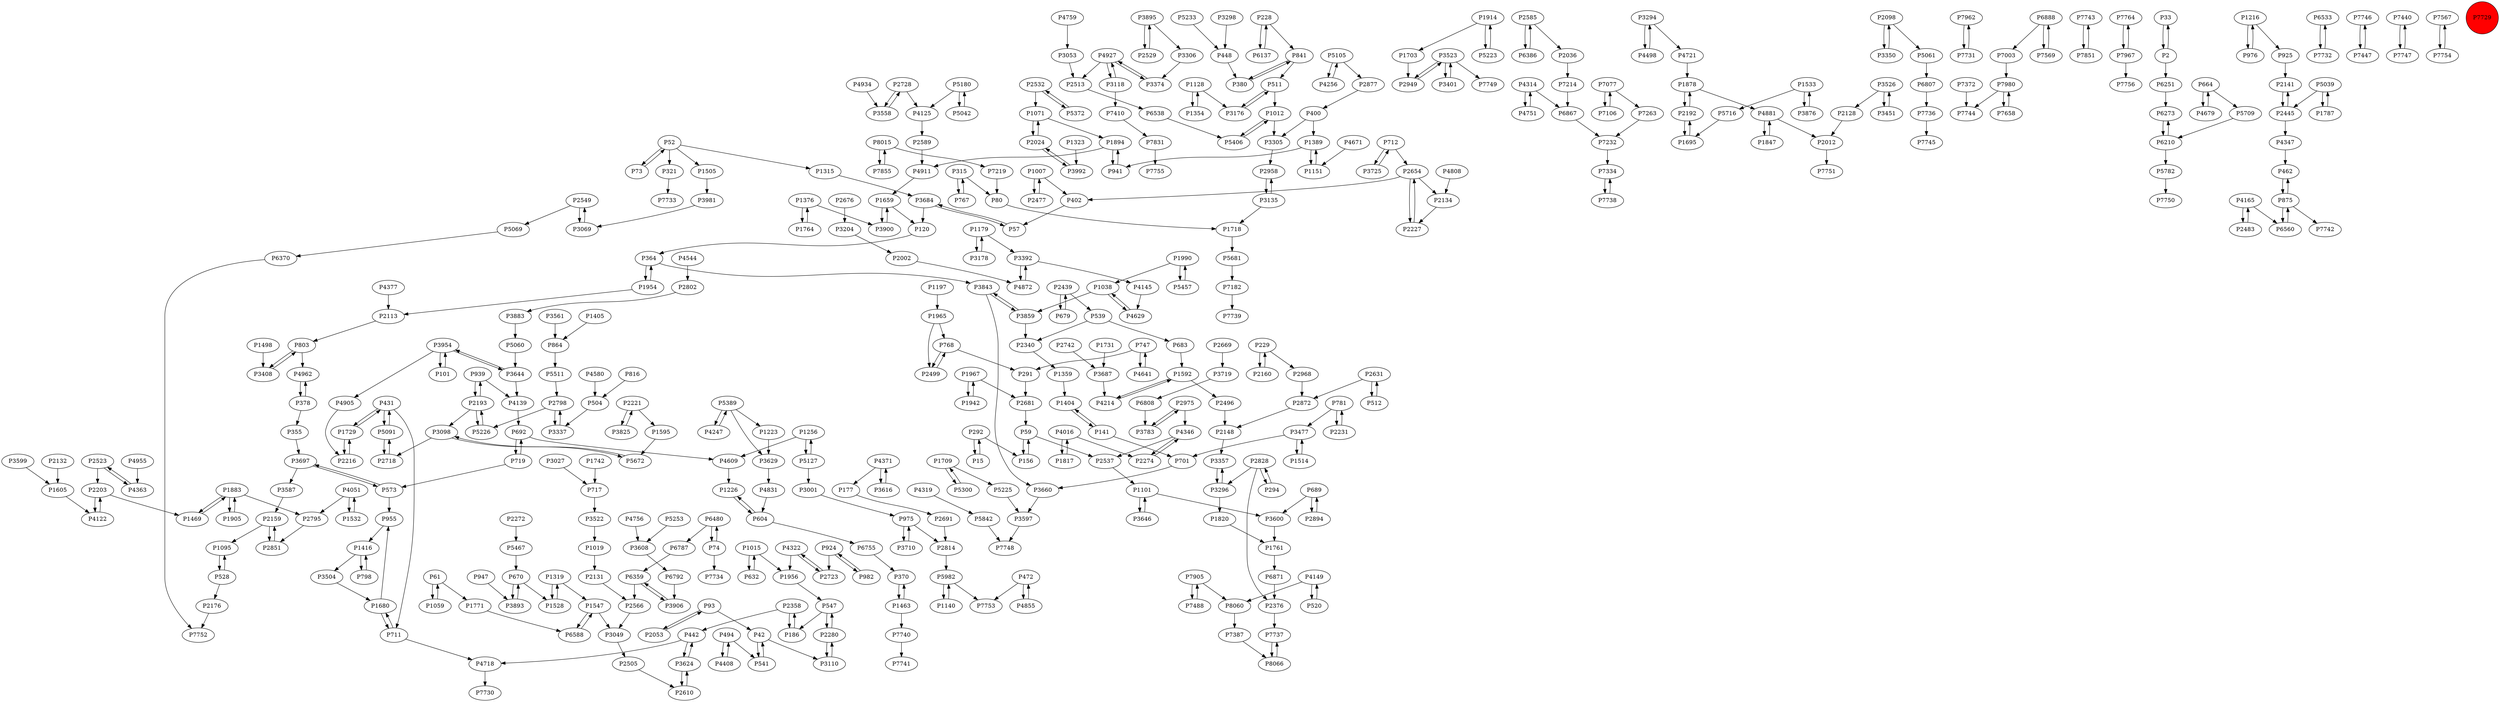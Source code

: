 digraph {
	P1095 -> P528
	P7387 -> P8066
	P1498 -> P3408
	P1319 -> P1547
	P3523 -> P2949
	P7410 -> P7831
	P4314 -> P6867
	P2728 -> P3558
	P1256 -> P5127
	P2036 -> P7214
	P1315 -> P3684
	P3294 -> P4498
	P4962 -> P378
	P2802 -> P3883
	P1709 -> P5300
	P3135 -> P1718
	P2098 -> P3350
	P1007 -> P2477
	P7077 -> P7106
	P7962 -> P7731
	P355 -> P3697
	P982 -> P924
	P7740 -> P7741
	P3992 -> P2024
	P504 -> P3337
	P864 -> P5511
	P7003 -> P7980
	P3783 -> P2975
	P939 -> P2193
	P7743 -> P7851
	P3118 -> P7410
	P816 -> P504
	P4408 -> P494
	P1007 -> P402
	P604 -> P1226
	P7764 -> P7967
	P1197 -> P1965
	P1376 -> P1764
	P2523 -> P2203
	P2002 -> P4872
	P2828 -> P3296
	P33 -> P2
	P2654 -> P2134
	P2141 -> P2445
	P3954 -> P101
	P472 -> P7753
	P5060 -> P3644
	P2654 -> P2227
	P1761 -> P6871
	P2728 -> P4125
	P1019 -> P2131
	P3895 -> P3306
	P1605 -> P4122
	P1954 -> P364
	P2134 -> P2227
	P80 -> P1718
	P3719 -> P6808
	P52 -> P1315
	P4377 -> P2113
	P1059 -> P61
	P1012 -> P5406
	P1709 -> P5225
	P1528 -> P1319
	P2477 -> P1007
	P6533 -> P7732
	P947 -> P3893
	P3697 -> P3587
	P3883 -> P5060
	P7980 -> P7658
	P292 -> P15
	P52 -> P321
	P6251 -> P6273
	P5039 -> P1787
	P3526 -> P2128
	P1179 -> P3392
	P1216 -> P976
	P7905 -> P7488
	P3401 -> P3523
	P670 -> P1528
	P2894 -> P689
	P3350 -> P2098
	P6370 -> P7752
	P228 -> P6137
	P1389 -> P1151
	P2227 -> P2654
	P2439 -> P539
	P1404 -> P141
	P3616 -> P4371
	P2795 -> P2851
	P1354 -> P1128
	P1547 -> P6588
	P975 -> P2814
	P1878 -> P2192
	P4371 -> P3616
	P2358 -> P186
	P42 -> P541
	P3098 -> P2718
	P2221 -> P1595
	P42 -> P3110
	P1914 -> P1703
	P712 -> P2654
	P229 -> P2968
	P141 -> P1404
	P1965 -> P768
	P4125 -> P2589
	P2681 -> P59
	P315 -> P80
	P7851 -> P7743
	P3504 -> P1680
	P2949 -> P3523
	P8066 -> P7737
	P689 -> P3600
	P1416 -> P3504
	P3981 -> P3069
	P3049 -> P2505
	P8015 -> P7855
	P8015 -> P7219
	P1731 -> P3687
	P431 -> P1729
	P719 -> P573
	P2499 -> P768
	P2532 -> P5372
	P4165 -> P2483
	P7967 -> P7764
	P364 -> P3843
	P875 -> P6560
	P74 -> P6480
	P1256 -> P4609
	P448 -> P380
	P547 -> P2280
	P380 -> P841
	P3697 -> P573
	P3644 -> P3954
	P2549 -> P3069
	P378 -> P4962
	P4347 -> P462
	P4214 -> P1592
	P7106 -> P7077
	P955 -> P1416
	P1071 -> P1894
	P2496 -> P2148
	P442 -> P4718
	P7731 -> P7962
	P5180 -> P5042
	P5716 -> P1695
	P7905 -> P8060
	P5061 -> P6807
	P52 -> P1505
	P689 -> P2894
	P975 -> P3710
	P2968 -> P2872
	P5782 -> P7750
	P1883 -> P1469
	P1729 -> P431
	P1956 -> P547
	P59 -> P2537
	P3523 -> P7749
	P701 -> P3660
	P5039 -> P2445
	P2132 -> P1605
	P5226 -> P2193
	P1764 -> P1376
	P2340 -> P1359
	P7980 -> P7744
	P2280 -> P547
	P4641 -> P747
	P3337 -> P2798
	P120 -> P364
	P2231 -> P781
	P294 -> P2828
	P101 -> P3954
	P2958 -> P3135
	P1128 -> P3176
	P4934 -> P3558
	P6867 -> P7232
	P2828 -> P2376
	P2 -> P33
	P2274 -> P4346
	P3477 -> P701
	P3526 -> P3451
	P442 -> P3624
	P2445 -> P4347
	P1319 -> P1528
	P2445 -> P2141
	P52 -> P73
	P3110 -> P2280
	P3684 -> P120
	P2975 -> P4346
	P2798 -> P3337
	P1905 -> P1883
	P3357 -> P3296
	P4139 -> P692
	P1514 -> P3477
	P4751 -> P4314
	P1967 -> P2681
	P767 -> P315
	P2975 -> P3783
	P539 -> P2340
	P1659 -> P3900
	P5511 -> P2798
	P7214 -> P6867
	P1223 -> P3629
	P4498 -> P3294
	P7746 -> P7447
	P541 -> P42
	P5372 -> P2532
	P3608 -> P6792
	P4831 -> P604
	P7967 -> P7756
	P573 -> P3697
	P2505 -> P2610
	P156 -> P59
	P15 -> P292
	P3118 -> P4927
	P2376 -> P7737
	P7440 -> P7747
	P4016 -> P2274
	P7567 -> P7754
	P2012 -> P7751
	P4149 -> P520
	P4371 -> P177
	P4149 -> P8060
	P768 -> P291
	P6359 -> P3906
	P4145 -> P4629
	P3600 -> P1761
	P1680 -> P955
	P924 -> P982
	P2742 -> P3687
	P798 -> P1416
	P3477 -> P1514
	P3893 -> P670
	P1405 -> P864
	P2192 -> P1878
	P841 -> P380
	P5091 -> P2718
	P1914 -> P5223
	P712 -> P3725
	P370 -> P1463
	P1817 -> P4016
	P1463 -> P370
	P7334 -> P7738
	P2176 -> P7752
	P3176 -> P511
	P400 -> P3305
	P6359 -> P2566
	P6210 -> P6273
	P6386 -> P2585
	P229 -> P2160
	P1965 -> P2499
	P2203 -> P1469
	P2193 -> P3098
	P2113 -> P803
	P5105 -> P2877
	P604 -> P6755
	P186 -> P2358
	P5105 -> P4256
	P7077 -> P7263
	P2669 -> P3719
	P57 -> P3684
	P1990 -> P5457
	P670 -> P3893
	P1216 -> P925
	P692 -> P4609
	P5389 -> P1223
	P3599 -> P1605
	P4679 -> P664
	P7831 -> P7755
	P8060 -> P7387
	P3597 -> P7748
	P4609 -> P1226
	P2483 -> P4165
	P3684 -> P57
	P462 -> P875
	P6888 -> P7569
	P1533 -> P5716
	P7747 -> P7440
	P4872 -> P3392
	P2589 -> P4911
	P2549 -> P5069
	P1015 -> P1956
	P4346 -> P2537
	P3710 -> P975
	P1967 -> P1942
	P2532 -> P1071
	P2585 -> P6386
	P512 -> P2631
	P6480 -> P6787
	P177 -> P2691
	P2631 -> P2872
	P5127 -> P3001
	P939 -> P4139
	P7737 -> P8066
	P7263 -> P7232
	P5042 -> P5180
	P1547 -> P3049
	P3954 -> P3644
	P3069 -> P2549
	P781 -> P3477
	P6588 -> P1547
	P5225 -> P3597
	P4955 -> P4363
	P7447 -> P7746
	P4881 -> P1847
	P5233 -> P448
	P5223 -> P1914
	P1140 -> P5982
	P3001 -> P975
	P924 -> P2723
	P3408 -> P803
	P321 -> P7733
	P291 -> P2681
	P2828 -> P294
	P2610 -> P3624
	P3523 -> P3401
	P292 -> P156
	P4165 -> P6560
	P4718 -> P7730
	P1742 -> P717
	P1847 -> P4881
	P5982 -> P7753
	P3451 -> P3526
	P2098 -> P5061
	P1729 -> P2216
	P1416 -> P798
	P93 -> P42
	P4881 -> P2012
	P2513 -> P6538
	P400 -> P1389
	P2691 -> P2814
	P3392 -> P4872
	P2216 -> P1729
	P1990 -> P1038
	P5982 -> P1140
	P1038 -> P4629
	P573 -> P955
	P2053 -> P93
	P4346 -> P2274
	P61 -> P1771
	P7658 -> P7980
	P7738 -> P7334
	P1469 -> P1883
	P1703 -> P2949
	P875 -> P7742
	P5127 -> P1256
	P3859 -> P2340
	P74 -> P7734
	P3687 -> P4214
	P1659 -> P120
	P1101 -> P3646
	P1463 -> P7740
	P4911 -> P1659
	P1015 -> P632
	P2523 -> P4363
	P1787 -> P5039
	P3298 -> P448
	P4247 -> P5389
	P2148 -> P3357
	P4314 -> P4751
	P3305 -> P2958
	P2024 -> P3992
	P2718 -> P5091
	P4544 -> P2802
	P364 -> P1954
	P2193 -> P939
	P3725 -> P712
	P528 -> P1095
	P1595 -> P5672
	P2159 -> P2851
	P2676 -> P3204
	P472 -> P4855
	P402 -> P57
	P7732 -> P6533
	P3522 -> P1019
	P3624 -> P442
	P3587 -> P2159
	P61 -> P1059
	P3954 -> P4905
	P1942 -> P1967
	P1226 -> P604
	P1695 -> P2192
	P683 -> P1592
	P4016 -> P1817
	P4629 -> P1038
	P2280 -> P3110
	P3296 -> P3357
	P7855 -> P8015
	P6480 -> P74
	P4319 -> P5842
	P3294 -> P4721
	P5709 -> P6210
	P2159 -> P1095
	P768 -> P2499
	P1883 -> P1905
	P4927 -> P2513
	P2192 -> P1695
	P6273 -> P6210
	P3027 -> P717
	P4580 -> P504
	P5467 -> P670
	P494 -> P4408
	P2537 -> P1101
	P4756 -> P3608
	P315 -> P767
	P1680 -> P711
	P2798 -> P5226
	P59 -> P156
	P511 -> P3176
	P4759 -> P3053
	P7372 -> P7744
	P3098 -> P5672
	P5457 -> P1990
	P3558 -> P2728
	P2221 -> P3825
	P1771 -> P6588
	P2024 -> P1071
	P1954 -> P2113
	P3053 -> P2513
	P711 -> P4718
	P4905 -> P2216
	P7232 -> P7334
	P6888 -> P7003
	P3204 -> P2002
	P841 -> P511
	P4322 -> P2723
	P6560 -> P875
	P2877 -> P400
	P692 -> P719
	P2851 -> P2159
	P1592 -> P2496
	P2814 -> P5982
	P141 -> P701
	P494 -> P541
	P1592 -> P4214
	P3825 -> P2221
	P1359 -> P1404
	P4322 -> P1956
	P5253 -> P3608
	P2203 -> P4122
	P1718 -> P5681
	P747 -> P4641
	P1533 -> P3876
	P1878 -> P4881
	P1883 -> P2795
	P3296 -> P1820
	P6787 -> P6359
	P2358 -> P442
	P2529 -> P3895
	P7754 -> P7567
	P3906 -> P6359
	P6808 -> P3783
	P528 -> P2176
	P3660 -> P3597
	P3644 -> P4139
	P747 -> P291
	P539 -> P683
	P1012 -> P3305
	P228 -> P841
	P3135 -> P2958
	P5389 -> P4247
	P2131 -> P2566
	P431 -> P711
	P4808 -> P2134
	P2723 -> P4322
	P5389 -> P3629
	P3561 -> P864
	P1505 -> P3981
	P4721 -> P1878
	P6792 -> P3906
	P5180 -> P4125
	P4671 -> P1151
	P4927 -> P3118
	P2631 -> P512
	P4051 -> P2795
	P2272 -> P5467
	P511 -> P1012
	P3374 -> P4927
	P3900 -> P1659
	P2439 -> P679
	P4256 -> P5105
	P6871 -> P2376
	P547 -> P186
	P1151 -> P1389
	P73 -> P52
	P1071 -> P2024
	P5091 -> P431
	P6210 -> P5782
	P2193 -> P5226
	P3392 -> P4145
	P3876 -> P1533
	P7736 -> P7745
	P803 -> P3408
	P3629 -> P4831
	P3895 -> P2529
	P5681 -> P7182
	P4122 -> P2203
	P7488 -> P7905
	P1179 -> P3178
	P803 -> P4962
	P1128 -> P1354
	P7182 -> P7739
	P2 -> P6251
	P378 -> P355
	P717 -> P3522
	P5069 -> P6370
	P4363 -> P2523
	P719 -> P692
	P1894 -> P941
	P976 -> P1216
	P4051 -> P1532
	P781 -> P2231
	P6755 -> P370
	P925 -> P2141
	P2654 -> P402
	P3843 -> P3660
	P520 -> P4149
	P664 -> P5709
	P6137 -> P228
	P875 -> P462
	P2566 -> P3049
	P431 -> P5091
	P4927 -> P3374
	P679 -> P2439
	P3178 -> P1179
	P1389 -> P941
	P2585 -> P2036
	P3646 -> P1101
	P1038 -> P3859
	P1894 -> P4911
	P7569 -> P6888
	P1820 -> P1761
	P5300 -> P1709
	P711 -> P1680
	P5842 -> P7748
	P3859 -> P3843
	P1323 -> P3992
	P3306 -> P3374
	P7219 -> P80
	P4855 -> P472
	P664 -> P4679
	P1101 -> P3600
	P3624 -> P2610
	P1376 -> P3900
	P1532 -> P4051
	P5406 -> P1012
	P2872 -> P2148
	P93 -> P2053
	P3843 -> P3859
	P941 -> P1894
	P2128 -> P2012
	P5672 -> P3098
	P632 -> P1015
	P6807 -> P7736
	P2160 -> P229
	P6538 -> P5406
	P7729 [shape=circle]
	P7729 [style=filled]
	P7729 [fillcolor=red]
}